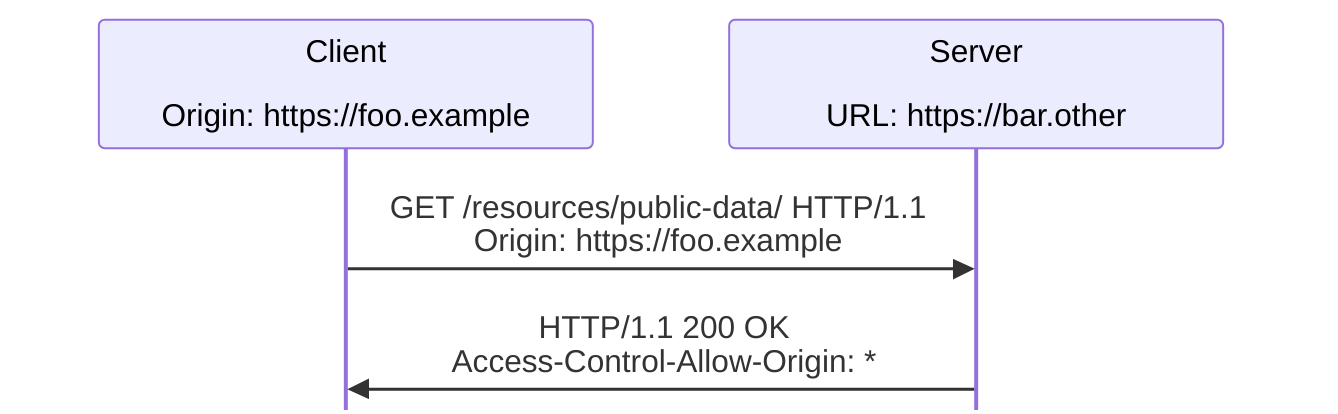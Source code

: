 %%{init: { "sequence": { "wrap": true, "width":250, "noteAlign": "left", "messageAlign": "center", "mirrorActors":false  }} }%%

sequenceDiagram
    participant Client as Client<br><br>Origin#58; https#58;//foo.example
    participant Server as Server<br><br>URL#58; https#58;//bar.other

    Client->>Server: GET /resources/public-data/ HTTP/1.1<br/>Origin: https://foo.example
    Server->>Client: HTTP/1.1 200 OK<br/>Access-Control-Allow-Origin: *